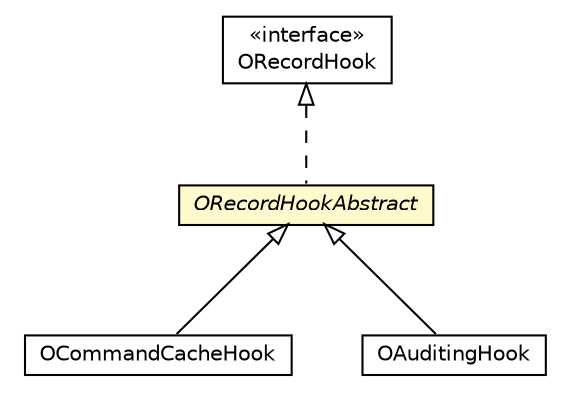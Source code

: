 #!/usr/local/bin/dot
#
# Class diagram 
# Generated by UMLGraph version R5_6-24-gf6e263 (http://www.umlgraph.org/)
#

digraph G {
	edge [fontname="Helvetica",fontsize=10,labelfontname="Helvetica",labelfontsize=10];
	node [fontname="Helvetica",fontsize=10,shape=plaintext];
	nodesep=0.25;
	ranksep=0.5;
	// com.orientechnologies.orient.core.cache.OCommandCacheHook
	c5556563 [label=<<table title="com.orientechnologies.orient.core.cache.OCommandCacheHook" border="0" cellborder="1" cellspacing="0" cellpadding="2" port="p" href="../cache/OCommandCacheHook.html">
		<tr><td><table border="0" cellspacing="0" cellpadding="1">
<tr><td align="center" balign="center"> OCommandCacheHook </td></tr>
		</table></td></tr>
		</table>>, URL="../cache/OCommandCacheHook.html", fontname="Helvetica", fontcolor="black", fontsize=10.0];
	// com.orientechnologies.orient.core.hook.ORecordHook
	c5556697 [label=<<table title="com.orientechnologies.orient.core.hook.ORecordHook" border="0" cellborder="1" cellspacing="0" cellpadding="2" port="p" href="./ORecordHook.html">
		<tr><td><table border="0" cellspacing="0" cellpadding="1">
<tr><td align="center" balign="center"> &#171;interface&#187; </td></tr>
<tr><td align="center" balign="center"> ORecordHook </td></tr>
		</table></td></tr>
		</table>>, URL="./ORecordHook.html", fontname="Helvetica", fontcolor="black", fontsize=10.0];
	// com.orientechnologies.orient.core.hook.ORecordHookAbstract
	c5556703 [label=<<table title="com.orientechnologies.orient.core.hook.ORecordHookAbstract" border="0" cellborder="1" cellspacing="0" cellpadding="2" port="p" bgcolor="lemonChiffon" href="./ORecordHookAbstract.html">
		<tr><td><table border="0" cellspacing="0" cellpadding="1">
<tr><td align="center" balign="center"><font face="Helvetica-Oblique"> ORecordHookAbstract </font></td></tr>
		</table></td></tr>
		</table>>, URL="./ORecordHookAbstract.html", fontname="Helvetica", fontcolor="black", fontsize=10.0];
	// com.orientechnologies.security.auditing.OAuditingHook
	c5558569 [label=<<table title="com.orientechnologies.security.auditing.OAuditingHook" border="0" cellborder="1" cellspacing="0" cellpadding="2" port="p" href="../../../security/auditing/OAuditingHook.html">
		<tr><td><table border="0" cellspacing="0" cellpadding="1">
<tr><td align="center" balign="center"> OAuditingHook </td></tr>
		</table></td></tr>
		</table>>, URL="../../../security/auditing/OAuditingHook.html", fontname="Helvetica", fontcolor="black", fontsize=10.0];
	//com.orientechnologies.orient.core.cache.OCommandCacheHook extends com.orientechnologies.orient.core.hook.ORecordHookAbstract
	c5556703:p -> c5556563:p [dir=back,arrowtail=empty];
	//com.orientechnologies.orient.core.hook.ORecordHookAbstract implements com.orientechnologies.orient.core.hook.ORecordHook
	c5556697:p -> c5556703:p [dir=back,arrowtail=empty,style=dashed];
	//com.orientechnologies.security.auditing.OAuditingHook extends com.orientechnologies.orient.core.hook.ORecordHookAbstract
	c5556703:p -> c5558569:p [dir=back,arrowtail=empty];
}

